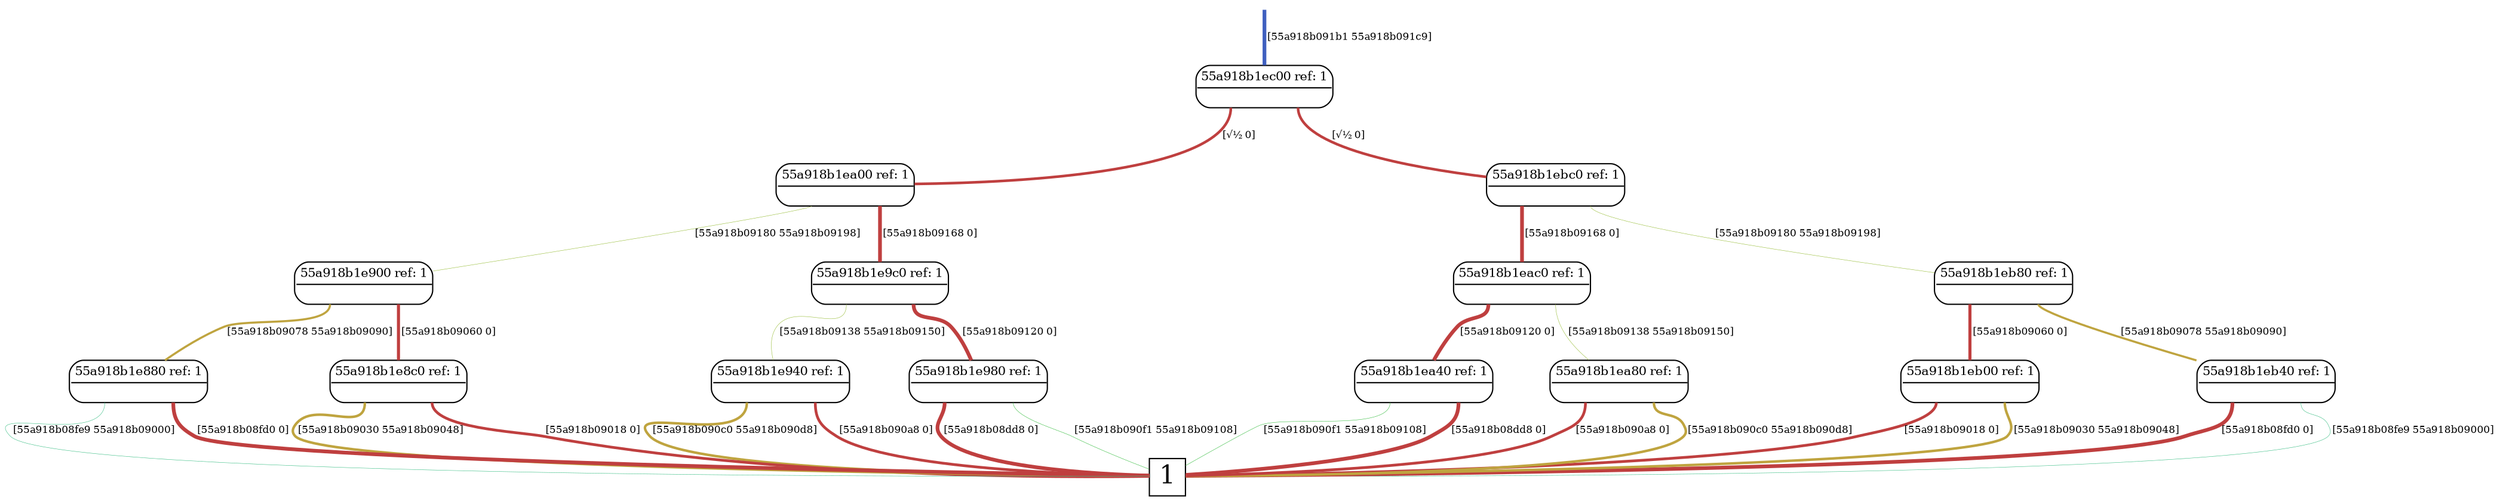 digraph "DD" {graph[];node[shape=plain];edge[arrowhead=none]
root [label="",shape=point,style=invis]
t [label=<<font point-size="20">1</font>>,shape=box,tooltip="1",width=0.3,height=0.3]
root->587264[penwidth="3",tooltip="-0.7071-0.7071i" color="0.625 0.667 0.750",label=<<font point-size="8">&nbsp;[55a918b091b1 55a918b091c9]</font>>]
587264[label=<<font point-size="10"><table border="1" cellspacing="0" cellpadding="2" style="rounded"><tr><td colspan="2" border="1" sides="B">55a918b1ec00 ref: 1</td></tr><tr><td port="0" href="javascript:;" border="0" tooltip="0.7071"><font color="white">&nbsp;0 </font></td><td port="1" href="javascript:;" border="0" tooltip="0.7071"><font color="white">&nbsp;0 </font></td></tr></table></font>>,tooltip="55a918b1ec00"]
587264:1:s->587232[penwidth="2.12132",tooltip="0.7071" color="0.000 0.667 0.750",label=<<font point-size="8">&nbsp;[√½ 0]</font>>]
587264:0:s->587008[penwidth="2.12132",tooltip="0.7071" color="0.000 0.667 0.750",label=<<font point-size="8">&nbsp;[√½ 0]</font>>]
587232[label=<<font point-size="10"><table border="1" cellspacing="0" cellpadding="2" style="rounded"><tr><td colspan="2" border="1" sides="B">55a918b1ebc0 ref: 1</td></tr><tr><td port="0" href="javascript:;" border="0" tooltip="1"><font color="white">&nbsp;0 </font></td><td port="1" href="javascript:;" border="0" tooltip="1.47e-06+6.435e-06i"><font color="white">&nbsp;0 </font></td></tr></table></font>>,tooltip="55a918b1ebc0"]
587232:1:s->587200[penwidth="0.3",tooltip="1.47e-06+6.435e-06i" color="0.214 0.667 0.750",label=<<font point-size="8">&nbsp;[55a918b09180 55a918b09198]</font>>]
587232:0:s->587104[penwidth="3",tooltip="1" color="0.000 0.667 0.750",label=<<font point-size="8">&nbsp;[55a918b09168 0]</font>>]
587008[label=<<font point-size="10"><table border="1" cellspacing="0" cellpadding="2" style="rounded"><tr><td colspan="2" border="1" sides="B">55a918b1ea00 ref: 1</td></tr><tr><td port="0" href="javascript:;" border="0" tooltip="1.47e-06+6.435e-06i"><font color="white">&nbsp;0 </font></td><td port="1" href="javascript:;" border="0" tooltip="1"><font color="white">&nbsp;0 </font></td></tr></table></font>>,tooltip="55a918b1ea00"]
587008:1:s->586976[penwidth="3",tooltip="1" color="0.000 0.667 0.750",label=<<font point-size="8">&nbsp;[55a918b09168 0]</font>>]
587008:0:s->586880[penwidth="0.3",tooltip="1.47e-06+6.435e-06i" color="0.214 0.667 0.750",label=<<font point-size="8">&nbsp;[55a918b09180 55a918b09198]</font>>]
587200[label=<<font point-size="10"><table border="1" cellspacing="0" cellpadding="2" style="rounded"><tr><td colspan="2" border="1" sides="B">55a918b1eb80 ref: 1</td></tr><tr><td port="0" href="javascript:;" border="0" tooltip="0.8273"><font color="white">&nbsp;0 </font></td><td port="1" href="javascript:;" border="0" tooltip="0.3815+0.4123i"><font color="white">&nbsp;0 </font></td></tr></table></font>>,tooltip="55a918b1eb80"]
587200:1:s->587168[penwidth="1.68512",tooltip="0.3815+0.4123i" color="0.131 0.667 0.750",label=<<font point-size="8">&nbsp;[55a918b09078 55a918b09090]</font>>]
587200:0:s->587136[penwidth="2.48201",tooltip="0.8273" color="0.000 0.667 0.750",label=<<font point-size="8">&nbsp;[55a918b09060 0]</font>>]
586976[label=<<font point-size="10"><table border="1" cellspacing="0" cellpadding="2" style="rounded"><tr><td colspan="2" border="1" sides="B">55a918b1e9c0 ref: 1</td></tr><tr><td port="0" href="javascript:;" border="0" tooltip="1.216e-06+5.324e-06i"><font color="white">&nbsp;0 </font></td><td port="1" href="javascript:;" border="0" tooltip="1"><font color="white">&nbsp;0 </font></td></tr></table></font>>,tooltip="55a918b1e9c0"]
586976:1:s->586944[penwidth="3",tooltip="1" color="0.000 0.667 0.750",label=<<font point-size="8">&nbsp;[55a918b09120 0]</font>>]
586976:0:s->586912[penwidth="0.3",tooltip="1.216e-06+5.324e-06i" color="0.214 0.667 0.750",label=<<font point-size="8">&nbsp;[55a918b09138 55a918b09150]</font>>]
586880[label=<<font point-size="10"><table border="1" cellspacing="0" cellpadding="2" style="rounded"><tr><td colspan="2" border="1" sides="B">55a918b1e900 ref: 1</td></tr><tr><td port="0" href="javascript:;" border="0" tooltip="0.3815+0.4123i"><font color="white">&nbsp;0 </font></td><td port="1" href="javascript:;" border="0" tooltip="0.8273"><font color="white">&nbsp;0 </font></td></tr></table></font>>,tooltip="55a918b1e900"]
586880:1:s->586848[penwidth="2.48201",tooltip="0.8273" color="0.000 0.667 0.750",label=<<font point-size="8">&nbsp;[55a918b09060 0]</font>>]
586880:0:s->586816[penwidth="1.68512",tooltip="0.3815+0.4123i" color="0.131 0.667 0.750",label=<<font point-size="8">&nbsp;[55a918b09078 55a918b09090]</font>>]
587104[label=<<font point-size="10"><table border="1" cellspacing="0" cellpadding="2" style="rounded"><tr><td colspan="2" border="1" sides="B">55a918b1eac0 ref: 1</td></tr><tr><td port="0" href="javascript:;" border="0" tooltip="1"><font color="white">&nbsp;0 </font></td><td port="1" href="javascript:;" border="0" tooltip="1.216e-06+5.324e-06i"><font color="white">&nbsp;0 </font></td></tr></table></font>>,tooltip="55a918b1eac0"]
587104:1:s->587072[penwidth="0.3",tooltip="1.216e-06+5.324e-06i" color="0.214 0.667 0.750",label=<<font point-size="8">&nbsp;[55a918b09138 55a918b09150]</font>>]
587104:0:s->587040[penwidth="3",tooltip="1" color="0.000 0.667 0.750",label=<<font point-size="8">&nbsp;[55a918b09120 0]</font>>]
587136[label=<<font point-size="10"><table border="1" cellspacing="0" cellpadding="2" style="rounded"><tr><td colspan="2" border="1" sides="B">55a918b1eb00 ref: 1</td></tr><tr><td port="0" href="javascript:;" border="0" tooltip="0.7342"><font color="white">&nbsp;0 </font></td><td port="1" href="javascript:;" border="0" tooltip="0.4611+0.4983i"><font color="white">&nbsp;0 </font></td></tr></table></font>>,tooltip="55a918b1eb00"]
587136:1:s->t[penwidth="2.0368",tooltip="0.4611+0.4983i" color="0.131 0.667 0.750",label=<<font point-size="8">&nbsp;[55a918b09030 55a918b09048]</font>>]
587136:0:s->t[penwidth="2.2026",tooltip="0.7342" color="0.000 0.667 0.750",label=<<font point-size="8">&nbsp;[55a918b09018 0]</font>>]
586848[label=<<font point-size="10"><table border="1" cellspacing="0" cellpadding="2" style="rounded"><tr><td colspan="2" border="1" sides="B">55a918b1e8c0 ref: 1</td></tr><tr><td port="0" href="javascript:;" border="0" tooltip="0.4611+0.4983i"><font color="white">&nbsp;0 </font></td><td port="1" href="javascript:;" border="0" tooltip="0.7342"><font color="white">&nbsp;0 </font></td></tr></table></font>>,tooltip="55a918b1e8c0"]
586848:1:s->t[penwidth="2.2026",tooltip="0.7342" color="0.000 0.667 0.750",label=<<font point-size="8">&nbsp;[55a918b09018 0]</font>>]
586848:0:s->t[penwidth="2.0368",tooltip="0.4611+0.4983i" color="0.131 0.667 0.750",label=<<font point-size="8">&nbsp;[55a918b09030 55a918b09048]</font>>]
587072[label=<<font point-size="10"><table border="1" cellspacing="0" cellpadding="2" style="rounded"><tr><td colspan="2" border="1" sides="B">55a918b1ea80 ref: 1</td></tr><tr><td port="0" href="javascript:;" border="0" tooltip="0.7342"><font color="white">&nbsp;0 </font></td><td port="1" href="javascript:;" border="0" tooltip="0.4611+0.4983i"><font color="white">&nbsp;0 </font></td></tr></table></font>>,tooltip="55a918b1ea80"]
587072:1:s->t[penwidth="2.0368",tooltip="0.4611+0.4983i" color="0.131 0.667 0.750",label=<<font point-size="8">&nbsp;[55a918b090c0 55a918b090d8]</font>>]
587072:0:s->t[penwidth="2.2026",tooltip="0.7342" color="0.000 0.667 0.750",label=<<font point-size="8">&nbsp;[55a918b090a8 0]</font>>]
587040[label=<<font point-size="10"><table border="1" cellspacing="0" cellpadding="2" style="rounded"><tr><td colspan="2" border="1" sides="B">55a918b1ea40 ref: 1</td></tr><tr><td port="0" href="javascript:;" border="0" tooltip="-2.092e-06+3.061e-06i"><font color="white">&nbsp;0 </font></td><td port="1" href="javascript:;" border="0" tooltip="1"><font color="white">&nbsp;0 </font></td></tr></table></font>>,tooltip="55a918b1ea40"]
587040:1:s->t[penwidth="3",tooltip="1" color="0.000 0.667 0.750",label=<<font point-size="8">&nbsp;[55a918b08dd8 0]</font>>]
587040:0:s->t[penwidth="0.3",tooltip="-2.092e-06+3.061e-06i" color="0.345 0.667 0.750",label=<<font point-size="8">&nbsp;[55a918b090f1 55a918b09108]</font>>]
586816[label=<<font point-size="10"><table border="1" cellspacing="0" cellpadding="2" style="rounded"><tr><td colspan="2" border="1" sides="B">55a918b1e880 ref: 1</td></tr><tr><td port="0" href="javascript:;" border="0" tooltip="-7.943e-06+3.96e-06i"><font color="white">&nbsp;0 </font></td><td port="1" href="javascript:;" border="0" tooltip="1"><font color="white">&nbsp;0 </font></td></tr></table></font>>,tooltip="55a918b1e880"]
586816:1:s->t[penwidth="3",tooltip="1" color="0.000 0.667 0.750",label=<<font point-size="8">&nbsp;[55a918b08fd0 0]</font>>]
586816:0:s->t[penwidth="0.3",tooltip="-7.943e-06+3.96e-06i" color="0.426 0.667 0.750",label=<<font point-size="8">&nbsp;[55a918b08fe9 55a918b09000]</font>>]
586944[label=<<font point-size="10"><table border="1" cellspacing="0" cellpadding="2" style="rounded"><tr><td colspan="2" border="1" sides="B">55a918b1e980 ref: 1</td></tr><tr><td port="0" href="javascript:;" border="0" tooltip="1"><font color="white">&nbsp;0 </font></td><td port="1" href="javascript:;" border="0" tooltip="-2.092e-06+3.061e-06i"><font color="white">&nbsp;0 </font></td></tr></table></font>>,tooltip="55a918b1e980"]
586944:1:s->t[penwidth="0.3",tooltip="-2.092e-06+3.061e-06i" color="0.345 0.667 0.750",label=<<font point-size="8">&nbsp;[55a918b090f1 55a918b09108]</font>>]
586944:0:s->t[penwidth="3",tooltip="1" color="0.000 0.667 0.750",label=<<font point-size="8">&nbsp;[55a918b08dd8 0]</font>>]
586912[label=<<font point-size="10"><table border="1" cellspacing="0" cellpadding="2" style="rounded"><tr><td colspan="2" border="1" sides="B">55a918b1e940 ref: 1</td></tr><tr><td port="0" href="javascript:;" border="0" tooltip="0.4611+0.4983i"><font color="white">&nbsp;0 </font></td><td port="1" href="javascript:;" border="0" tooltip="0.7342"><font color="white">&nbsp;0 </font></td></tr></table></font>>,tooltip="55a918b1e940"]
586912:1:s->t[penwidth="2.2026",tooltip="0.7342" color="0.000 0.667 0.750",label=<<font point-size="8">&nbsp;[55a918b090a8 0]</font>>]
586912:0:s->t[penwidth="2.0368",tooltip="0.4611+0.4983i" color="0.131 0.667 0.750",label=<<font point-size="8">&nbsp;[55a918b090c0 55a918b090d8]</font>>]
587168[label=<<font point-size="10"><table border="1" cellspacing="0" cellpadding="2" style="rounded"><tr><td colspan="2" border="1" sides="B">55a918b1eb40 ref: 1</td></tr><tr><td port="0" href="javascript:;" border="0" tooltip="1"><font color="white">&nbsp;0 </font></td><td port="1" href="javascript:;" border="0" tooltip="-7.943e-06+3.96e-06i"><font color="white">&nbsp;0 </font></td></tr></table></font>>,tooltip="55a918b1eb40"]
587168:1:s->t[penwidth="0.3",tooltip="-7.943e-06+3.96e-06i" color="0.426 0.667 0.750",label=<<font point-size="8">&nbsp;[55a918b08fe9 55a918b09000]</font>>]
587168:0:s->t[penwidth="3",tooltip="1" color="0.000 0.667 0.750",label=<<font point-size="8">&nbsp;[55a918b08fd0 0]</font>>]
}
